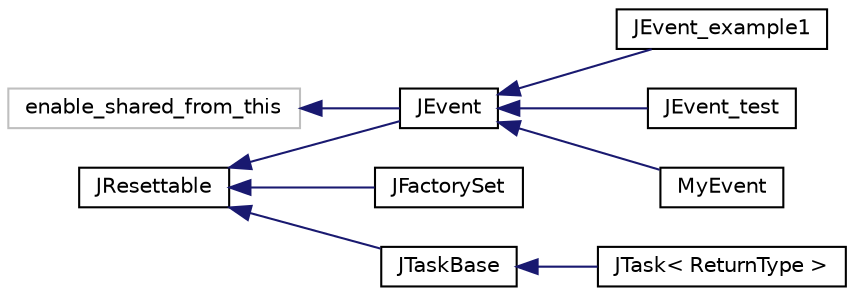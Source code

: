 digraph "Graphical Class Hierarchy"
{
  edge [fontname="Helvetica",fontsize="10",labelfontname="Helvetica",labelfontsize="10"];
  node [fontname="Helvetica",fontsize="10",shape=record];
  rankdir="LR";
  Node1 [label="enable_shared_from_this",height=0.2,width=0.4,color="grey75", fillcolor="white", style="filled"];
  Node1 -> Node2 [dir="back",color="midnightblue",fontsize="10",style="solid",fontname="Helvetica"];
  Node2 [label="JEvent",height=0.2,width=0.4,color="black", fillcolor="white", style="filled",URL="$class_j_event.html"];
  Node2 -> Node3 [dir="back",color="midnightblue",fontsize="10",style="solid",fontname="Helvetica"];
  Node3 [label="JEvent_example1",height=0.2,width=0.4,color="black", fillcolor="white", style="filled",URL="$class_j_event__example1.html"];
  Node2 -> Node4 [dir="back",color="midnightblue",fontsize="10",style="solid",fontname="Helvetica"];
  Node4 [label="JEvent_test",height=0.2,width=0.4,color="black", fillcolor="white", style="filled",URL="$class_j_event__test.html"];
  Node2 -> Node5 [dir="back",color="midnightblue",fontsize="10",style="solid",fontname="Helvetica"];
  Node5 [label="MyEvent",height=0.2,width=0.4,color="black", fillcolor="white", style="filled",URL="$class_my_event.html"];
  Node6 [label="JResettable",height=0.2,width=0.4,color="black", fillcolor="white", style="filled",URL="$class_j_resettable.html"];
  Node6 -> Node2 [dir="back",color="midnightblue",fontsize="10",style="solid",fontname="Helvetica"];
  Node6 -> Node7 [dir="back",color="midnightblue",fontsize="10",style="solid",fontname="Helvetica"];
  Node7 [label="JFactorySet",height=0.2,width=0.4,color="black", fillcolor="white", style="filled",URL="$class_j_factory_set.html"];
  Node6 -> Node8 [dir="back",color="midnightblue",fontsize="10",style="solid",fontname="Helvetica"];
  Node8 [label="JTaskBase",height=0.2,width=0.4,color="black", fillcolor="white", style="filled",URL="$class_j_task_base.html"];
  Node8 -> Node9 [dir="back",color="midnightblue",fontsize="10",style="solid",fontname="Helvetica"];
  Node9 [label="JTask\< ReturnType \>",height=0.2,width=0.4,color="black", fillcolor="white", style="filled",URL="$class_j_task.html"];
}
